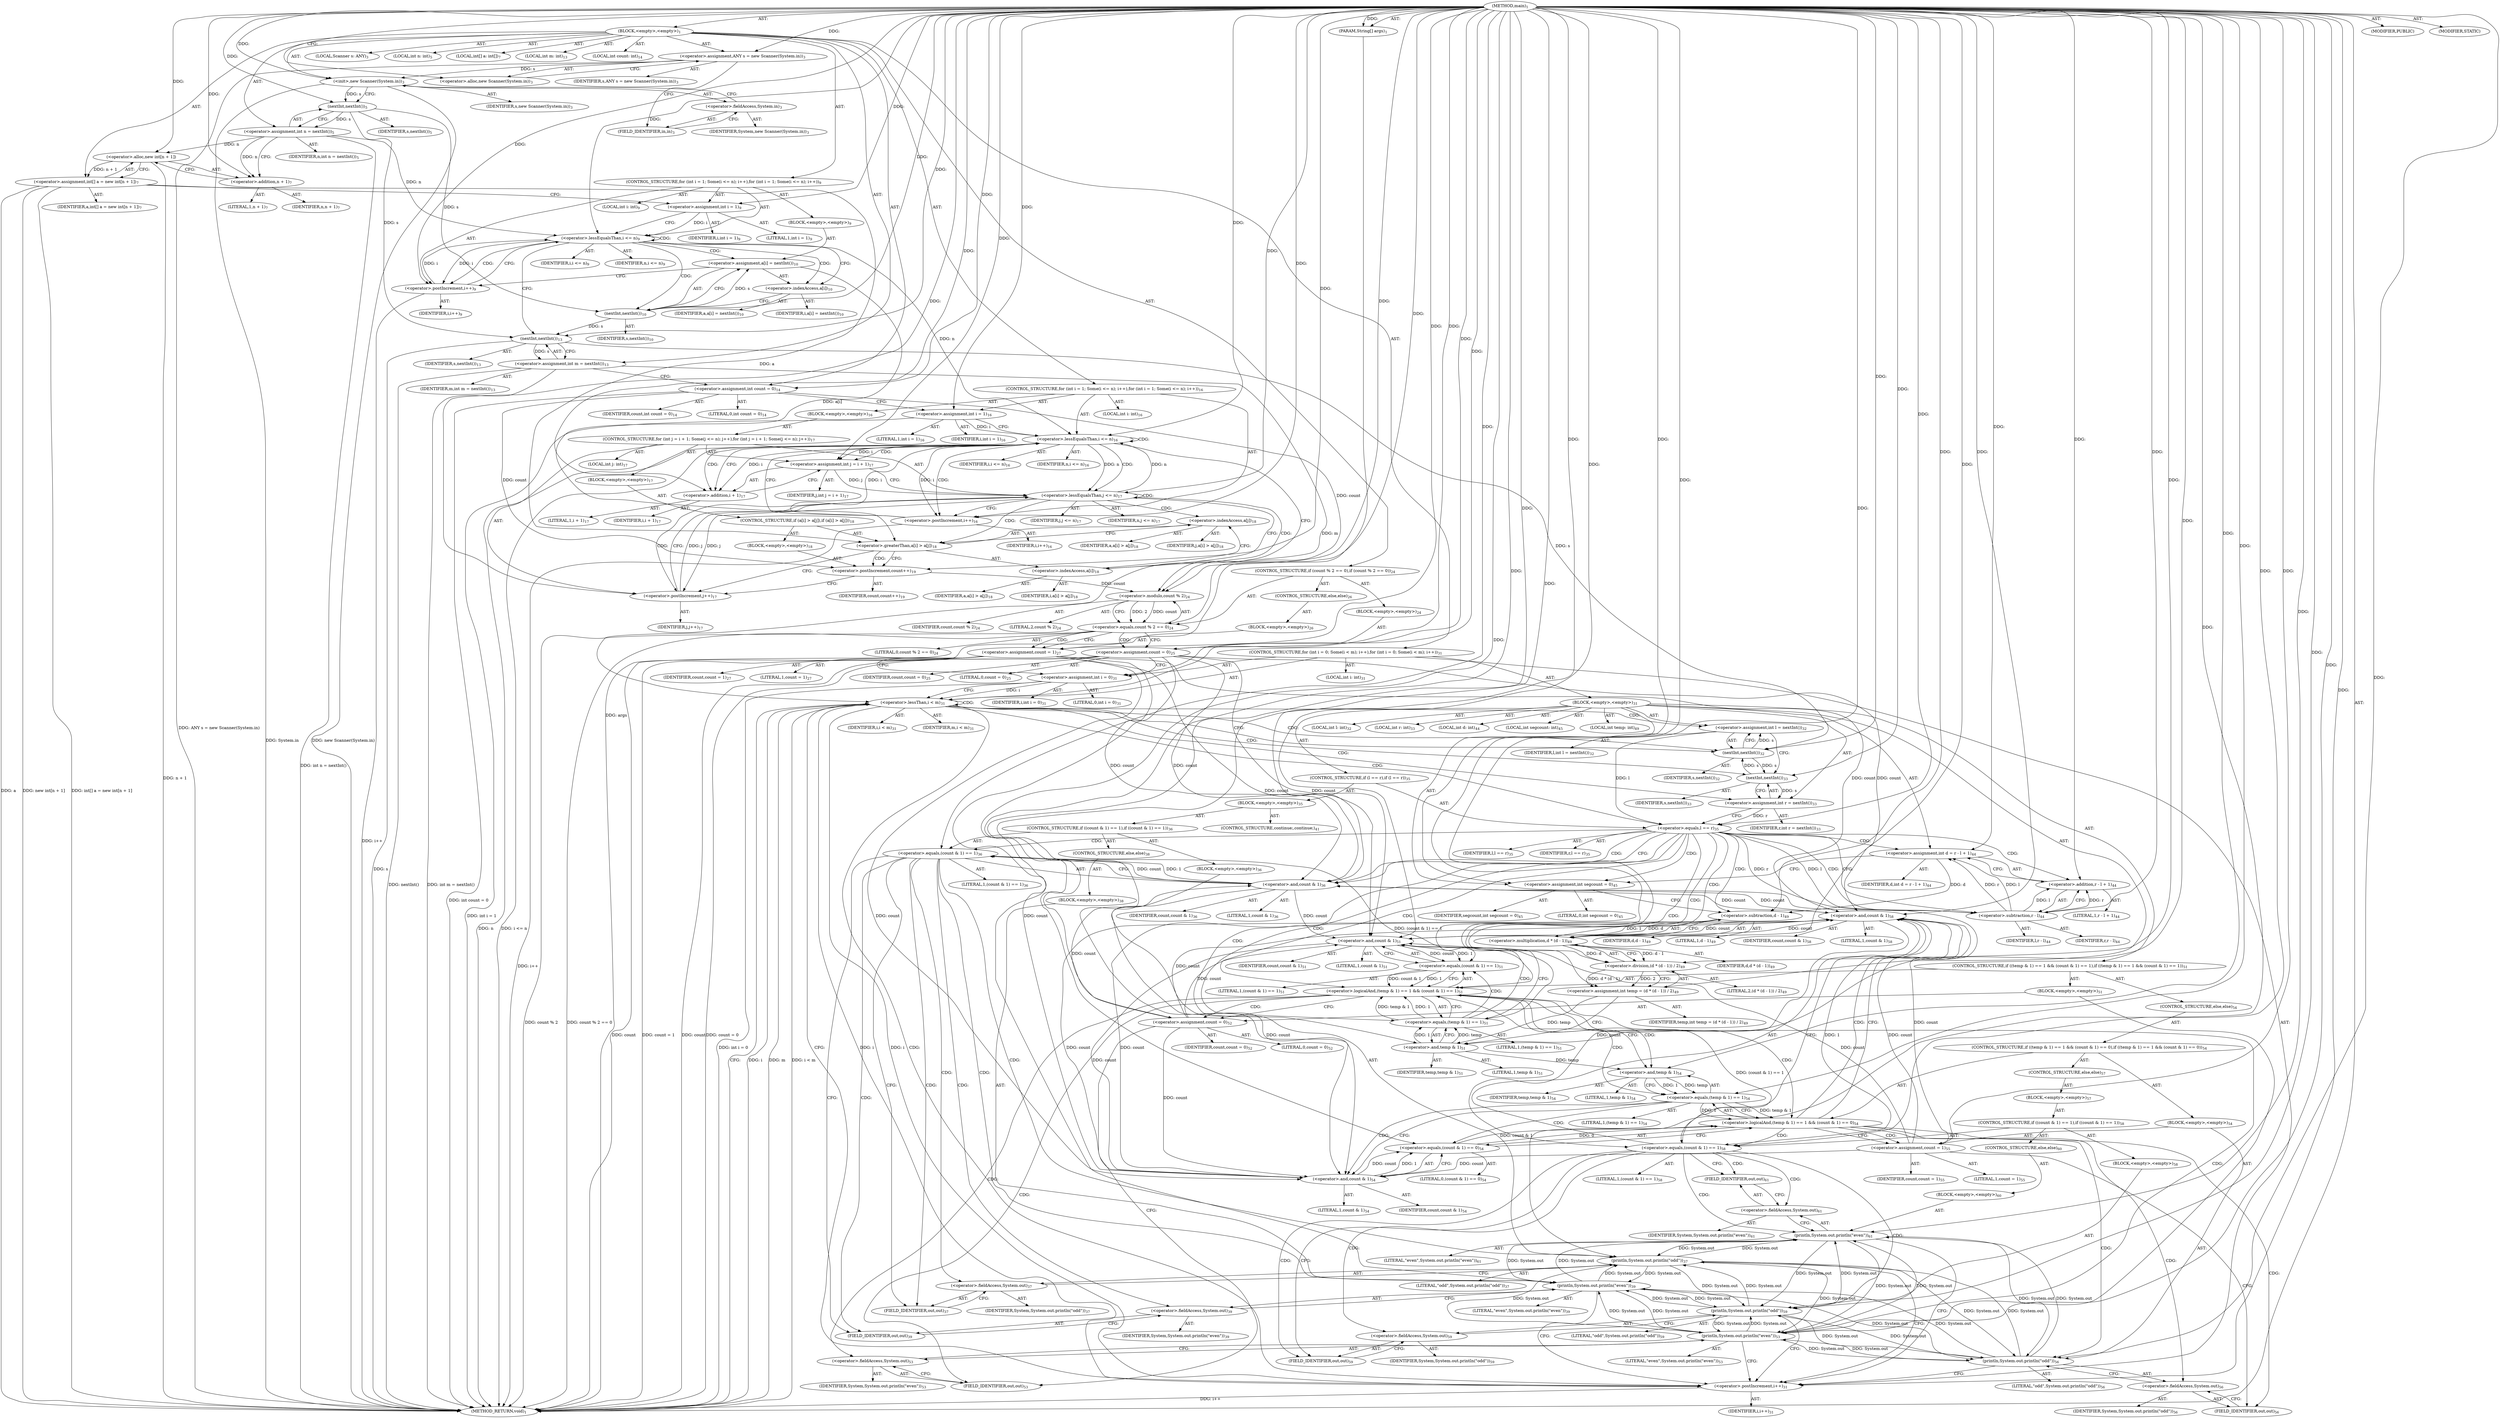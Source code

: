 digraph "main" {  
"19" [label = <(METHOD,main)<SUB>1</SUB>> ]
"20" [label = <(PARAM,String[] args)<SUB>1</SUB>> ]
"21" [label = <(BLOCK,&lt;empty&gt;,&lt;empty&gt;)<SUB>1</SUB>> ]
"4" [label = <(LOCAL,Scanner s: ANY)<SUB>3</SUB>> ]
"22" [label = <(&lt;operator&gt;.assignment,ANY s = new Scanner(System.in))<SUB>3</SUB>> ]
"23" [label = <(IDENTIFIER,s,ANY s = new Scanner(System.in))<SUB>3</SUB>> ]
"24" [label = <(&lt;operator&gt;.alloc,new Scanner(System.in))<SUB>3</SUB>> ]
"25" [label = <(&lt;init&gt;,new Scanner(System.in))<SUB>3</SUB>> ]
"3" [label = <(IDENTIFIER,s,new Scanner(System.in))<SUB>3</SUB>> ]
"26" [label = <(&lt;operator&gt;.fieldAccess,System.in)<SUB>3</SUB>> ]
"27" [label = <(IDENTIFIER,System,new Scanner(System.in))<SUB>3</SUB>> ]
"28" [label = <(FIELD_IDENTIFIER,in,in)<SUB>3</SUB>> ]
"29" [label = <(LOCAL,int n: int)<SUB>5</SUB>> ]
"30" [label = <(&lt;operator&gt;.assignment,int n = nextInt())<SUB>5</SUB>> ]
"31" [label = <(IDENTIFIER,n,int n = nextInt())<SUB>5</SUB>> ]
"32" [label = <(nextInt,nextInt())<SUB>5</SUB>> ]
"33" [label = <(IDENTIFIER,s,nextInt())<SUB>5</SUB>> ]
"34" [label = <(LOCAL,int[] a: int[])<SUB>7</SUB>> ]
"35" [label = <(&lt;operator&gt;.assignment,int[] a = new int[n + 1])<SUB>7</SUB>> ]
"36" [label = <(IDENTIFIER,a,int[] a = new int[n + 1])<SUB>7</SUB>> ]
"37" [label = <(&lt;operator&gt;.alloc,new int[n + 1])> ]
"38" [label = <(&lt;operator&gt;.addition,n + 1)<SUB>7</SUB>> ]
"39" [label = <(IDENTIFIER,n,n + 1)<SUB>7</SUB>> ]
"40" [label = <(LITERAL,1,n + 1)<SUB>7</SUB>> ]
"41" [label = <(CONTROL_STRUCTURE,for (int i = 1; Some(i &lt;= n); i++),for (int i = 1; Some(i &lt;= n); i++))<SUB>9</SUB>> ]
"42" [label = <(LOCAL,int i: int)<SUB>9</SUB>> ]
"43" [label = <(&lt;operator&gt;.assignment,int i = 1)<SUB>9</SUB>> ]
"44" [label = <(IDENTIFIER,i,int i = 1)<SUB>9</SUB>> ]
"45" [label = <(LITERAL,1,int i = 1)<SUB>9</SUB>> ]
"46" [label = <(&lt;operator&gt;.lessEqualsThan,i &lt;= n)<SUB>9</SUB>> ]
"47" [label = <(IDENTIFIER,i,i &lt;= n)<SUB>9</SUB>> ]
"48" [label = <(IDENTIFIER,n,i &lt;= n)<SUB>9</SUB>> ]
"49" [label = <(&lt;operator&gt;.postIncrement,i++)<SUB>9</SUB>> ]
"50" [label = <(IDENTIFIER,i,i++)<SUB>9</SUB>> ]
"51" [label = <(BLOCK,&lt;empty&gt;,&lt;empty&gt;)<SUB>9</SUB>> ]
"52" [label = <(&lt;operator&gt;.assignment,a[i] = nextInt())<SUB>10</SUB>> ]
"53" [label = <(&lt;operator&gt;.indexAccess,a[i])<SUB>10</SUB>> ]
"54" [label = <(IDENTIFIER,a,a[i] = nextInt())<SUB>10</SUB>> ]
"55" [label = <(IDENTIFIER,i,a[i] = nextInt())<SUB>10</SUB>> ]
"56" [label = <(nextInt,nextInt())<SUB>10</SUB>> ]
"57" [label = <(IDENTIFIER,s,nextInt())<SUB>10</SUB>> ]
"58" [label = <(LOCAL,int m: int)<SUB>13</SUB>> ]
"59" [label = <(&lt;operator&gt;.assignment,int m = nextInt())<SUB>13</SUB>> ]
"60" [label = <(IDENTIFIER,m,int m = nextInt())<SUB>13</SUB>> ]
"61" [label = <(nextInt,nextInt())<SUB>13</SUB>> ]
"62" [label = <(IDENTIFIER,s,nextInt())<SUB>13</SUB>> ]
"63" [label = <(LOCAL,int count: int)<SUB>14</SUB>> ]
"64" [label = <(&lt;operator&gt;.assignment,int count = 0)<SUB>14</SUB>> ]
"65" [label = <(IDENTIFIER,count,int count = 0)<SUB>14</SUB>> ]
"66" [label = <(LITERAL,0,int count = 0)<SUB>14</SUB>> ]
"67" [label = <(CONTROL_STRUCTURE,for (int i = 1; Some(i &lt;= n); i++),for (int i = 1; Some(i &lt;= n); i++))<SUB>16</SUB>> ]
"68" [label = <(LOCAL,int i: int)<SUB>16</SUB>> ]
"69" [label = <(&lt;operator&gt;.assignment,int i = 1)<SUB>16</SUB>> ]
"70" [label = <(IDENTIFIER,i,int i = 1)<SUB>16</SUB>> ]
"71" [label = <(LITERAL,1,int i = 1)<SUB>16</SUB>> ]
"72" [label = <(&lt;operator&gt;.lessEqualsThan,i &lt;= n)<SUB>16</SUB>> ]
"73" [label = <(IDENTIFIER,i,i &lt;= n)<SUB>16</SUB>> ]
"74" [label = <(IDENTIFIER,n,i &lt;= n)<SUB>16</SUB>> ]
"75" [label = <(&lt;operator&gt;.postIncrement,i++)<SUB>16</SUB>> ]
"76" [label = <(IDENTIFIER,i,i++)<SUB>16</SUB>> ]
"77" [label = <(BLOCK,&lt;empty&gt;,&lt;empty&gt;)<SUB>16</SUB>> ]
"78" [label = <(CONTROL_STRUCTURE,for (int j = i + 1; Some(j &lt;= n); j++),for (int j = i + 1; Some(j &lt;= n); j++))<SUB>17</SUB>> ]
"79" [label = <(LOCAL,int j: int)<SUB>17</SUB>> ]
"80" [label = <(&lt;operator&gt;.assignment,int j = i + 1)<SUB>17</SUB>> ]
"81" [label = <(IDENTIFIER,j,int j = i + 1)<SUB>17</SUB>> ]
"82" [label = <(&lt;operator&gt;.addition,i + 1)<SUB>17</SUB>> ]
"83" [label = <(IDENTIFIER,i,i + 1)<SUB>17</SUB>> ]
"84" [label = <(LITERAL,1,i + 1)<SUB>17</SUB>> ]
"85" [label = <(&lt;operator&gt;.lessEqualsThan,j &lt;= n)<SUB>17</SUB>> ]
"86" [label = <(IDENTIFIER,j,j &lt;= n)<SUB>17</SUB>> ]
"87" [label = <(IDENTIFIER,n,j &lt;= n)<SUB>17</SUB>> ]
"88" [label = <(&lt;operator&gt;.postIncrement,j++)<SUB>17</SUB>> ]
"89" [label = <(IDENTIFIER,j,j++)<SUB>17</SUB>> ]
"90" [label = <(BLOCK,&lt;empty&gt;,&lt;empty&gt;)<SUB>17</SUB>> ]
"91" [label = <(CONTROL_STRUCTURE,if (a[i] &gt; a[j]),if (a[i] &gt; a[j]))<SUB>18</SUB>> ]
"92" [label = <(&lt;operator&gt;.greaterThan,a[i] &gt; a[j])<SUB>18</SUB>> ]
"93" [label = <(&lt;operator&gt;.indexAccess,a[i])<SUB>18</SUB>> ]
"94" [label = <(IDENTIFIER,a,a[i] &gt; a[j])<SUB>18</SUB>> ]
"95" [label = <(IDENTIFIER,i,a[i] &gt; a[j])<SUB>18</SUB>> ]
"96" [label = <(&lt;operator&gt;.indexAccess,a[j])<SUB>18</SUB>> ]
"97" [label = <(IDENTIFIER,a,a[i] &gt; a[j])<SUB>18</SUB>> ]
"98" [label = <(IDENTIFIER,j,a[i] &gt; a[j])<SUB>18</SUB>> ]
"99" [label = <(BLOCK,&lt;empty&gt;,&lt;empty&gt;)<SUB>18</SUB>> ]
"100" [label = <(&lt;operator&gt;.postIncrement,count++)<SUB>19</SUB>> ]
"101" [label = <(IDENTIFIER,count,count++)<SUB>19</SUB>> ]
"102" [label = <(CONTROL_STRUCTURE,if (count % 2 == 0),if (count % 2 == 0))<SUB>24</SUB>> ]
"103" [label = <(&lt;operator&gt;.equals,count % 2 == 0)<SUB>24</SUB>> ]
"104" [label = <(&lt;operator&gt;.modulo,count % 2)<SUB>24</SUB>> ]
"105" [label = <(IDENTIFIER,count,count % 2)<SUB>24</SUB>> ]
"106" [label = <(LITERAL,2,count % 2)<SUB>24</SUB>> ]
"107" [label = <(LITERAL,0,count % 2 == 0)<SUB>24</SUB>> ]
"108" [label = <(BLOCK,&lt;empty&gt;,&lt;empty&gt;)<SUB>24</SUB>> ]
"109" [label = <(&lt;operator&gt;.assignment,count = 0)<SUB>25</SUB>> ]
"110" [label = <(IDENTIFIER,count,count = 0)<SUB>25</SUB>> ]
"111" [label = <(LITERAL,0,count = 0)<SUB>25</SUB>> ]
"112" [label = <(CONTROL_STRUCTURE,else,else)<SUB>26</SUB>> ]
"113" [label = <(BLOCK,&lt;empty&gt;,&lt;empty&gt;)<SUB>26</SUB>> ]
"114" [label = <(&lt;operator&gt;.assignment,count = 1)<SUB>27</SUB>> ]
"115" [label = <(IDENTIFIER,count,count = 1)<SUB>27</SUB>> ]
"116" [label = <(LITERAL,1,count = 1)<SUB>27</SUB>> ]
"117" [label = <(CONTROL_STRUCTURE,for (int i = 0; Some(i &lt; m); i++),for (int i = 0; Some(i &lt; m); i++))<SUB>31</SUB>> ]
"118" [label = <(LOCAL,int i: int)<SUB>31</SUB>> ]
"119" [label = <(&lt;operator&gt;.assignment,int i = 0)<SUB>31</SUB>> ]
"120" [label = <(IDENTIFIER,i,int i = 0)<SUB>31</SUB>> ]
"121" [label = <(LITERAL,0,int i = 0)<SUB>31</SUB>> ]
"122" [label = <(&lt;operator&gt;.lessThan,i &lt; m)<SUB>31</SUB>> ]
"123" [label = <(IDENTIFIER,i,i &lt; m)<SUB>31</SUB>> ]
"124" [label = <(IDENTIFIER,m,i &lt; m)<SUB>31</SUB>> ]
"125" [label = <(&lt;operator&gt;.postIncrement,i++)<SUB>31</SUB>> ]
"126" [label = <(IDENTIFIER,i,i++)<SUB>31</SUB>> ]
"127" [label = <(BLOCK,&lt;empty&gt;,&lt;empty&gt;)<SUB>31</SUB>> ]
"128" [label = <(LOCAL,int l: int)<SUB>32</SUB>> ]
"129" [label = <(&lt;operator&gt;.assignment,int l = nextInt())<SUB>32</SUB>> ]
"130" [label = <(IDENTIFIER,l,int l = nextInt())<SUB>32</SUB>> ]
"131" [label = <(nextInt,nextInt())<SUB>32</SUB>> ]
"132" [label = <(IDENTIFIER,s,nextInt())<SUB>32</SUB>> ]
"133" [label = <(LOCAL,int r: int)<SUB>33</SUB>> ]
"134" [label = <(&lt;operator&gt;.assignment,int r = nextInt())<SUB>33</SUB>> ]
"135" [label = <(IDENTIFIER,r,int r = nextInt())<SUB>33</SUB>> ]
"136" [label = <(nextInt,nextInt())<SUB>33</SUB>> ]
"137" [label = <(IDENTIFIER,s,nextInt())<SUB>33</SUB>> ]
"138" [label = <(CONTROL_STRUCTURE,if (l == r),if (l == r))<SUB>35</SUB>> ]
"139" [label = <(&lt;operator&gt;.equals,l == r)<SUB>35</SUB>> ]
"140" [label = <(IDENTIFIER,l,l == r)<SUB>35</SUB>> ]
"141" [label = <(IDENTIFIER,r,l == r)<SUB>35</SUB>> ]
"142" [label = <(BLOCK,&lt;empty&gt;,&lt;empty&gt;)<SUB>35</SUB>> ]
"143" [label = <(CONTROL_STRUCTURE,if ((count &amp; 1) == 1),if ((count &amp; 1) == 1))<SUB>36</SUB>> ]
"144" [label = <(&lt;operator&gt;.equals,(count &amp; 1) == 1)<SUB>36</SUB>> ]
"145" [label = <(&lt;operator&gt;.and,count &amp; 1)<SUB>36</SUB>> ]
"146" [label = <(IDENTIFIER,count,count &amp; 1)<SUB>36</SUB>> ]
"147" [label = <(LITERAL,1,count &amp; 1)<SUB>36</SUB>> ]
"148" [label = <(LITERAL,1,(count &amp; 1) == 1)<SUB>36</SUB>> ]
"149" [label = <(BLOCK,&lt;empty&gt;,&lt;empty&gt;)<SUB>36</SUB>> ]
"150" [label = <(println,System.out.println(&quot;odd&quot;))<SUB>37</SUB>> ]
"151" [label = <(&lt;operator&gt;.fieldAccess,System.out)<SUB>37</SUB>> ]
"152" [label = <(IDENTIFIER,System,System.out.println(&quot;odd&quot;))<SUB>37</SUB>> ]
"153" [label = <(FIELD_IDENTIFIER,out,out)<SUB>37</SUB>> ]
"154" [label = <(LITERAL,&quot;odd&quot;,System.out.println(&quot;odd&quot;))<SUB>37</SUB>> ]
"155" [label = <(CONTROL_STRUCTURE,else,else)<SUB>38</SUB>> ]
"156" [label = <(BLOCK,&lt;empty&gt;,&lt;empty&gt;)<SUB>38</SUB>> ]
"157" [label = <(println,System.out.println(&quot;even&quot;))<SUB>39</SUB>> ]
"158" [label = <(&lt;operator&gt;.fieldAccess,System.out)<SUB>39</SUB>> ]
"159" [label = <(IDENTIFIER,System,System.out.println(&quot;even&quot;))<SUB>39</SUB>> ]
"160" [label = <(FIELD_IDENTIFIER,out,out)<SUB>39</SUB>> ]
"161" [label = <(LITERAL,&quot;even&quot;,System.out.println(&quot;even&quot;))<SUB>39</SUB>> ]
"162" [label = <(CONTROL_STRUCTURE,continue;,continue;)<SUB>41</SUB>> ]
"163" [label = <(LOCAL,int d: int)<SUB>44</SUB>> ]
"164" [label = <(&lt;operator&gt;.assignment,int d = r - l + 1)<SUB>44</SUB>> ]
"165" [label = <(IDENTIFIER,d,int d = r - l + 1)<SUB>44</SUB>> ]
"166" [label = <(&lt;operator&gt;.addition,r - l + 1)<SUB>44</SUB>> ]
"167" [label = <(&lt;operator&gt;.subtraction,r - l)<SUB>44</SUB>> ]
"168" [label = <(IDENTIFIER,r,r - l)<SUB>44</SUB>> ]
"169" [label = <(IDENTIFIER,l,r - l)<SUB>44</SUB>> ]
"170" [label = <(LITERAL,1,r - l + 1)<SUB>44</SUB>> ]
"171" [label = <(LOCAL,int segcount: int)<SUB>45</SUB>> ]
"172" [label = <(&lt;operator&gt;.assignment,int segcount = 0)<SUB>45</SUB>> ]
"173" [label = <(IDENTIFIER,segcount,int segcount = 0)<SUB>45</SUB>> ]
"174" [label = <(LITERAL,0,int segcount = 0)<SUB>45</SUB>> ]
"175" [label = <(LOCAL,int temp: int)<SUB>49</SUB>> ]
"176" [label = <(&lt;operator&gt;.assignment,int temp = (d * (d - 1)) / 2)<SUB>49</SUB>> ]
"177" [label = <(IDENTIFIER,temp,int temp = (d * (d - 1)) / 2)<SUB>49</SUB>> ]
"178" [label = <(&lt;operator&gt;.division,(d * (d - 1)) / 2)<SUB>49</SUB>> ]
"179" [label = <(&lt;operator&gt;.multiplication,d * (d - 1))<SUB>49</SUB>> ]
"180" [label = <(IDENTIFIER,d,d * (d - 1))<SUB>49</SUB>> ]
"181" [label = <(&lt;operator&gt;.subtraction,d - 1)<SUB>49</SUB>> ]
"182" [label = <(IDENTIFIER,d,d - 1)<SUB>49</SUB>> ]
"183" [label = <(LITERAL,1,d - 1)<SUB>49</SUB>> ]
"184" [label = <(LITERAL,2,(d * (d - 1)) / 2)<SUB>49</SUB>> ]
"185" [label = <(CONTROL_STRUCTURE,if ((temp &amp; 1) == 1 &amp;&amp; (count &amp; 1) == 1),if ((temp &amp; 1) == 1 &amp;&amp; (count &amp; 1) == 1))<SUB>51</SUB>> ]
"186" [label = <(&lt;operator&gt;.logicalAnd,(temp &amp; 1) == 1 &amp;&amp; (count &amp; 1) == 1)<SUB>51</SUB>> ]
"187" [label = <(&lt;operator&gt;.equals,(temp &amp; 1) == 1)<SUB>51</SUB>> ]
"188" [label = <(&lt;operator&gt;.and,temp &amp; 1)<SUB>51</SUB>> ]
"189" [label = <(IDENTIFIER,temp,temp &amp; 1)<SUB>51</SUB>> ]
"190" [label = <(LITERAL,1,temp &amp; 1)<SUB>51</SUB>> ]
"191" [label = <(LITERAL,1,(temp &amp; 1) == 1)<SUB>51</SUB>> ]
"192" [label = <(&lt;operator&gt;.equals,(count &amp; 1) == 1)<SUB>51</SUB>> ]
"193" [label = <(&lt;operator&gt;.and,count &amp; 1)<SUB>51</SUB>> ]
"194" [label = <(IDENTIFIER,count,count &amp; 1)<SUB>51</SUB>> ]
"195" [label = <(LITERAL,1,count &amp; 1)<SUB>51</SUB>> ]
"196" [label = <(LITERAL,1,(count &amp; 1) == 1)<SUB>51</SUB>> ]
"197" [label = <(BLOCK,&lt;empty&gt;,&lt;empty&gt;)<SUB>51</SUB>> ]
"198" [label = <(&lt;operator&gt;.assignment,count = 0)<SUB>52</SUB>> ]
"199" [label = <(IDENTIFIER,count,count = 0)<SUB>52</SUB>> ]
"200" [label = <(LITERAL,0,count = 0)<SUB>52</SUB>> ]
"201" [label = <(println,System.out.println(&quot;even&quot;))<SUB>53</SUB>> ]
"202" [label = <(&lt;operator&gt;.fieldAccess,System.out)<SUB>53</SUB>> ]
"203" [label = <(IDENTIFIER,System,System.out.println(&quot;even&quot;))<SUB>53</SUB>> ]
"204" [label = <(FIELD_IDENTIFIER,out,out)<SUB>53</SUB>> ]
"205" [label = <(LITERAL,&quot;even&quot;,System.out.println(&quot;even&quot;))<SUB>53</SUB>> ]
"206" [label = <(CONTROL_STRUCTURE,else,else)<SUB>54</SUB>> ]
"207" [label = <(CONTROL_STRUCTURE,if ((temp &amp; 1) == 1 &amp;&amp; (count &amp; 1) == 0),if ((temp &amp; 1) == 1 &amp;&amp; (count &amp; 1) == 0))<SUB>54</SUB>> ]
"208" [label = <(&lt;operator&gt;.logicalAnd,(temp &amp; 1) == 1 &amp;&amp; (count &amp; 1) == 0)<SUB>54</SUB>> ]
"209" [label = <(&lt;operator&gt;.equals,(temp &amp; 1) == 1)<SUB>54</SUB>> ]
"210" [label = <(&lt;operator&gt;.and,temp &amp; 1)<SUB>54</SUB>> ]
"211" [label = <(IDENTIFIER,temp,temp &amp; 1)<SUB>54</SUB>> ]
"212" [label = <(LITERAL,1,temp &amp; 1)<SUB>54</SUB>> ]
"213" [label = <(LITERAL,1,(temp &amp; 1) == 1)<SUB>54</SUB>> ]
"214" [label = <(&lt;operator&gt;.equals,(count &amp; 1) == 0)<SUB>54</SUB>> ]
"215" [label = <(&lt;operator&gt;.and,count &amp; 1)<SUB>54</SUB>> ]
"216" [label = <(IDENTIFIER,count,count &amp; 1)<SUB>54</SUB>> ]
"217" [label = <(LITERAL,1,count &amp; 1)<SUB>54</SUB>> ]
"218" [label = <(LITERAL,0,(count &amp; 1) == 0)<SUB>54</SUB>> ]
"219" [label = <(BLOCK,&lt;empty&gt;,&lt;empty&gt;)<SUB>54</SUB>> ]
"220" [label = <(&lt;operator&gt;.assignment,count = 1)<SUB>55</SUB>> ]
"221" [label = <(IDENTIFIER,count,count = 1)<SUB>55</SUB>> ]
"222" [label = <(LITERAL,1,count = 1)<SUB>55</SUB>> ]
"223" [label = <(println,System.out.println(&quot;odd&quot;))<SUB>56</SUB>> ]
"224" [label = <(&lt;operator&gt;.fieldAccess,System.out)<SUB>56</SUB>> ]
"225" [label = <(IDENTIFIER,System,System.out.println(&quot;odd&quot;))<SUB>56</SUB>> ]
"226" [label = <(FIELD_IDENTIFIER,out,out)<SUB>56</SUB>> ]
"227" [label = <(LITERAL,&quot;odd&quot;,System.out.println(&quot;odd&quot;))<SUB>56</SUB>> ]
"228" [label = <(CONTROL_STRUCTURE,else,else)<SUB>57</SUB>> ]
"229" [label = <(BLOCK,&lt;empty&gt;,&lt;empty&gt;)<SUB>57</SUB>> ]
"230" [label = <(CONTROL_STRUCTURE,if ((count &amp; 1) == 1),if ((count &amp; 1) == 1))<SUB>58</SUB>> ]
"231" [label = <(&lt;operator&gt;.equals,(count &amp; 1) == 1)<SUB>58</SUB>> ]
"232" [label = <(&lt;operator&gt;.and,count &amp; 1)<SUB>58</SUB>> ]
"233" [label = <(IDENTIFIER,count,count &amp; 1)<SUB>58</SUB>> ]
"234" [label = <(LITERAL,1,count &amp; 1)<SUB>58</SUB>> ]
"235" [label = <(LITERAL,1,(count &amp; 1) == 1)<SUB>58</SUB>> ]
"236" [label = <(BLOCK,&lt;empty&gt;,&lt;empty&gt;)<SUB>58</SUB>> ]
"237" [label = <(println,System.out.println(&quot;odd&quot;))<SUB>59</SUB>> ]
"238" [label = <(&lt;operator&gt;.fieldAccess,System.out)<SUB>59</SUB>> ]
"239" [label = <(IDENTIFIER,System,System.out.println(&quot;odd&quot;))<SUB>59</SUB>> ]
"240" [label = <(FIELD_IDENTIFIER,out,out)<SUB>59</SUB>> ]
"241" [label = <(LITERAL,&quot;odd&quot;,System.out.println(&quot;odd&quot;))<SUB>59</SUB>> ]
"242" [label = <(CONTROL_STRUCTURE,else,else)<SUB>60</SUB>> ]
"243" [label = <(BLOCK,&lt;empty&gt;,&lt;empty&gt;)<SUB>60</SUB>> ]
"244" [label = <(println,System.out.println(&quot;even&quot;))<SUB>61</SUB>> ]
"245" [label = <(&lt;operator&gt;.fieldAccess,System.out)<SUB>61</SUB>> ]
"246" [label = <(IDENTIFIER,System,System.out.println(&quot;even&quot;))<SUB>61</SUB>> ]
"247" [label = <(FIELD_IDENTIFIER,out,out)<SUB>61</SUB>> ]
"248" [label = <(LITERAL,&quot;even&quot;,System.out.println(&quot;even&quot;))<SUB>61</SUB>> ]
"249" [label = <(MODIFIER,PUBLIC)> ]
"250" [label = <(MODIFIER,STATIC)> ]
"251" [label = <(METHOD_RETURN,void)<SUB>1</SUB>> ]
  "19" -> "20"  [ label = "AST: "] 
  "19" -> "21"  [ label = "AST: "] 
  "19" -> "249"  [ label = "AST: "] 
  "19" -> "250"  [ label = "AST: "] 
  "19" -> "251"  [ label = "AST: "] 
  "21" -> "4"  [ label = "AST: "] 
  "21" -> "22"  [ label = "AST: "] 
  "21" -> "25"  [ label = "AST: "] 
  "21" -> "29"  [ label = "AST: "] 
  "21" -> "30"  [ label = "AST: "] 
  "21" -> "34"  [ label = "AST: "] 
  "21" -> "35"  [ label = "AST: "] 
  "21" -> "41"  [ label = "AST: "] 
  "21" -> "58"  [ label = "AST: "] 
  "21" -> "59"  [ label = "AST: "] 
  "21" -> "63"  [ label = "AST: "] 
  "21" -> "64"  [ label = "AST: "] 
  "21" -> "67"  [ label = "AST: "] 
  "21" -> "102"  [ label = "AST: "] 
  "21" -> "117"  [ label = "AST: "] 
  "22" -> "23"  [ label = "AST: "] 
  "22" -> "24"  [ label = "AST: "] 
  "25" -> "3"  [ label = "AST: "] 
  "25" -> "26"  [ label = "AST: "] 
  "26" -> "27"  [ label = "AST: "] 
  "26" -> "28"  [ label = "AST: "] 
  "30" -> "31"  [ label = "AST: "] 
  "30" -> "32"  [ label = "AST: "] 
  "32" -> "33"  [ label = "AST: "] 
  "35" -> "36"  [ label = "AST: "] 
  "35" -> "37"  [ label = "AST: "] 
  "37" -> "38"  [ label = "AST: "] 
  "38" -> "39"  [ label = "AST: "] 
  "38" -> "40"  [ label = "AST: "] 
  "41" -> "42"  [ label = "AST: "] 
  "41" -> "43"  [ label = "AST: "] 
  "41" -> "46"  [ label = "AST: "] 
  "41" -> "49"  [ label = "AST: "] 
  "41" -> "51"  [ label = "AST: "] 
  "43" -> "44"  [ label = "AST: "] 
  "43" -> "45"  [ label = "AST: "] 
  "46" -> "47"  [ label = "AST: "] 
  "46" -> "48"  [ label = "AST: "] 
  "49" -> "50"  [ label = "AST: "] 
  "51" -> "52"  [ label = "AST: "] 
  "52" -> "53"  [ label = "AST: "] 
  "52" -> "56"  [ label = "AST: "] 
  "53" -> "54"  [ label = "AST: "] 
  "53" -> "55"  [ label = "AST: "] 
  "56" -> "57"  [ label = "AST: "] 
  "59" -> "60"  [ label = "AST: "] 
  "59" -> "61"  [ label = "AST: "] 
  "61" -> "62"  [ label = "AST: "] 
  "64" -> "65"  [ label = "AST: "] 
  "64" -> "66"  [ label = "AST: "] 
  "67" -> "68"  [ label = "AST: "] 
  "67" -> "69"  [ label = "AST: "] 
  "67" -> "72"  [ label = "AST: "] 
  "67" -> "75"  [ label = "AST: "] 
  "67" -> "77"  [ label = "AST: "] 
  "69" -> "70"  [ label = "AST: "] 
  "69" -> "71"  [ label = "AST: "] 
  "72" -> "73"  [ label = "AST: "] 
  "72" -> "74"  [ label = "AST: "] 
  "75" -> "76"  [ label = "AST: "] 
  "77" -> "78"  [ label = "AST: "] 
  "78" -> "79"  [ label = "AST: "] 
  "78" -> "80"  [ label = "AST: "] 
  "78" -> "85"  [ label = "AST: "] 
  "78" -> "88"  [ label = "AST: "] 
  "78" -> "90"  [ label = "AST: "] 
  "80" -> "81"  [ label = "AST: "] 
  "80" -> "82"  [ label = "AST: "] 
  "82" -> "83"  [ label = "AST: "] 
  "82" -> "84"  [ label = "AST: "] 
  "85" -> "86"  [ label = "AST: "] 
  "85" -> "87"  [ label = "AST: "] 
  "88" -> "89"  [ label = "AST: "] 
  "90" -> "91"  [ label = "AST: "] 
  "91" -> "92"  [ label = "AST: "] 
  "91" -> "99"  [ label = "AST: "] 
  "92" -> "93"  [ label = "AST: "] 
  "92" -> "96"  [ label = "AST: "] 
  "93" -> "94"  [ label = "AST: "] 
  "93" -> "95"  [ label = "AST: "] 
  "96" -> "97"  [ label = "AST: "] 
  "96" -> "98"  [ label = "AST: "] 
  "99" -> "100"  [ label = "AST: "] 
  "100" -> "101"  [ label = "AST: "] 
  "102" -> "103"  [ label = "AST: "] 
  "102" -> "108"  [ label = "AST: "] 
  "102" -> "112"  [ label = "AST: "] 
  "103" -> "104"  [ label = "AST: "] 
  "103" -> "107"  [ label = "AST: "] 
  "104" -> "105"  [ label = "AST: "] 
  "104" -> "106"  [ label = "AST: "] 
  "108" -> "109"  [ label = "AST: "] 
  "109" -> "110"  [ label = "AST: "] 
  "109" -> "111"  [ label = "AST: "] 
  "112" -> "113"  [ label = "AST: "] 
  "113" -> "114"  [ label = "AST: "] 
  "114" -> "115"  [ label = "AST: "] 
  "114" -> "116"  [ label = "AST: "] 
  "117" -> "118"  [ label = "AST: "] 
  "117" -> "119"  [ label = "AST: "] 
  "117" -> "122"  [ label = "AST: "] 
  "117" -> "125"  [ label = "AST: "] 
  "117" -> "127"  [ label = "AST: "] 
  "119" -> "120"  [ label = "AST: "] 
  "119" -> "121"  [ label = "AST: "] 
  "122" -> "123"  [ label = "AST: "] 
  "122" -> "124"  [ label = "AST: "] 
  "125" -> "126"  [ label = "AST: "] 
  "127" -> "128"  [ label = "AST: "] 
  "127" -> "129"  [ label = "AST: "] 
  "127" -> "133"  [ label = "AST: "] 
  "127" -> "134"  [ label = "AST: "] 
  "127" -> "138"  [ label = "AST: "] 
  "127" -> "163"  [ label = "AST: "] 
  "127" -> "164"  [ label = "AST: "] 
  "127" -> "171"  [ label = "AST: "] 
  "127" -> "172"  [ label = "AST: "] 
  "127" -> "175"  [ label = "AST: "] 
  "127" -> "176"  [ label = "AST: "] 
  "127" -> "185"  [ label = "AST: "] 
  "129" -> "130"  [ label = "AST: "] 
  "129" -> "131"  [ label = "AST: "] 
  "131" -> "132"  [ label = "AST: "] 
  "134" -> "135"  [ label = "AST: "] 
  "134" -> "136"  [ label = "AST: "] 
  "136" -> "137"  [ label = "AST: "] 
  "138" -> "139"  [ label = "AST: "] 
  "138" -> "142"  [ label = "AST: "] 
  "139" -> "140"  [ label = "AST: "] 
  "139" -> "141"  [ label = "AST: "] 
  "142" -> "143"  [ label = "AST: "] 
  "142" -> "162"  [ label = "AST: "] 
  "143" -> "144"  [ label = "AST: "] 
  "143" -> "149"  [ label = "AST: "] 
  "143" -> "155"  [ label = "AST: "] 
  "144" -> "145"  [ label = "AST: "] 
  "144" -> "148"  [ label = "AST: "] 
  "145" -> "146"  [ label = "AST: "] 
  "145" -> "147"  [ label = "AST: "] 
  "149" -> "150"  [ label = "AST: "] 
  "150" -> "151"  [ label = "AST: "] 
  "150" -> "154"  [ label = "AST: "] 
  "151" -> "152"  [ label = "AST: "] 
  "151" -> "153"  [ label = "AST: "] 
  "155" -> "156"  [ label = "AST: "] 
  "156" -> "157"  [ label = "AST: "] 
  "157" -> "158"  [ label = "AST: "] 
  "157" -> "161"  [ label = "AST: "] 
  "158" -> "159"  [ label = "AST: "] 
  "158" -> "160"  [ label = "AST: "] 
  "164" -> "165"  [ label = "AST: "] 
  "164" -> "166"  [ label = "AST: "] 
  "166" -> "167"  [ label = "AST: "] 
  "166" -> "170"  [ label = "AST: "] 
  "167" -> "168"  [ label = "AST: "] 
  "167" -> "169"  [ label = "AST: "] 
  "172" -> "173"  [ label = "AST: "] 
  "172" -> "174"  [ label = "AST: "] 
  "176" -> "177"  [ label = "AST: "] 
  "176" -> "178"  [ label = "AST: "] 
  "178" -> "179"  [ label = "AST: "] 
  "178" -> "184"  [ label = "AST: "] 
  "179" -> "180"  [ label = "AST: "] 
  "179" -> "181"  [ label = "AST: "] 
  "181" -> "182"  [ label = "AST: "] 
  "181" -> "183"  [ label = "AST: "] 
  "185" -> "186"  [ label = "AST: "] 
  "185" -> "197"  [ label = "AST: "] 
  "185" -> "206"  [ label = "AST: "] 
  "186" -> "187"  [ label = "AST: "] 
  "186" -> "192"  [ label = "AST: "] 
  "187" -> "188"  [ label = "AST: "] 
  "187" -> "191"  [ label = "AST: "] 
  "188" -> "189"  [ label = "AST: "] 
  "188" -> "190"  [ label = "AST: "] 
  "192" -> "193"  [ label = "AST: "] 
  "192" -> "196"  [ label = "AST: "] 
  "193" -> "194"  [ label = "AST: "] 
  "193" -> "195"  [ label = "AST: "] 
  "197" -> "198"  [ label = "AST: "] 
  "197" -> "201"  [ label = "AST: "] 
  "198" -> "199"  [ label = "AST: "] 
  "198" -> "200"  [ label = "AST: "] 
  "201" -> "202"  [ label = "AST: "] 
  "201" -> "205"  [ label = "AST: "] 
  "202" -> "203"  [ label = "AST: "] 
  "202" -> "204"  [ label = "AST: "] 
  "206" -> "207"  [ label = "AST: "] 
  "207" -> "208"  [ label = "AST: "] 
  "207" -> "219"  [ label = "AST: "] 
  "207" -> "228"  [ label = "AST: "] 
  "208" -> "209"  [ label = "AST: "] 
  "208" -> "214"  [ label = "AST: "] 
  "209" -> "210"  [ label = "AST: "] 
  "209" -> "213"  [ label = "AST: "] 
  "210" -> "211"  [ label = "AST: "] 
  "210" -> "212"  [ label = "AST: "] 
  "214" -> "215"  [ label = "AST: "] 
  "214" -> "218"  [ label = "AST: "] 
  "215" -> "216"  [ label = "AST: "] 
  "215" -> "217"  [ label = "AST: "] 
  "219" -> "220"  [ label = "AST: "] 
  "219" -> "223"  [ label = "AST: "] 
  "220" -> "221"  [ label = "AST: "] 
  "220" -> "222"  [ label = "AST: "] 
  "223" -> "224"  [ label = "AST: "] 
  "223" -> "227"  [ label = "AST: "] 
  "224" -> "225"  [ label = "AST: "] 
  "224" -> "226"  [ label = "AST: "] 
  "228" -> "229"  [ label = "AST: "] 
  "229" -> "230"  [ label = "AST: "] 
  "230" -> "231"  [ label = "AST: "] 
  "230" -> "236"  [ label = "AST: "] 
  "230" -> "242"  [ label = "AST: "] 
  "231" -> "232"  [ label = "AST: "] 
  "231" -> "235"  [ label = "AST: "] 
  "232" -> "233"  [ label = "AST: "] 
  "232" -> "234"  [ label = "AST: "] 
  "236" -> "237"  [ label = "AST: "] 
  "237" -> "238"  [ label = "AST: "] 
  "237" -> "241"  [ label = "AST: "] 
  "238" -> "239"  [ label = "AST: "] 
  "238" -> "240"  [ label = "AST: "] 
  "242" -> "243"  [ label = "AST: "] 
  "243" -> "244"  [ label = "AST: "] 
  "244" -> "245"  [ label = "AST: "] 
  "244" -> "248"  [ label = "AST: "] 
  "245" -> "246"  [ label = "AST: "] 
  "245" -> "247"  [ label = "AST: "] 
  "22" -> "28"  [ label = "CFG: "] 
  "25" -> "32"  [ label = "CFG: "] 
  "30" -> "38"  [ label = "CFG: "] 
  "35" -> "43"  [ label = "CFG: "] 
  "59" -> "64"  [ label = "CFG: "] 
  "64" -> "69"  [ label = "CFG: "] 
  "24" -> "22"  [ label = "CFG: "] 
  "26" -> "25"  [ label = "CFG: "] 
  "32" -> "30"  [ label = "CFG: "] 
  "37" -> "35"  [ label = "CFG: "] 
  "43" -> "46"  [ label = "CFG: "] 
  "46" -> "53"  [ label = "CFG: "] 
  "46" -> "61"  [ label = "CFG: "] 
  "49" -> "46"  [ label = "CFG: "] 
  "61" -> "59"  [ label = "CFG: "] 
  "69" -> "72"  [ label = "CFG: "] 
  "72" -> "82"  [ label = "CFG: "] 
  "72" -> "104"  [ label = "CFG: "] 
  "75" -> "72"  [ label = "CFG: "] 
  "103" -> "109"  [ label = "CFG: "] 
  "103" -> "114"  [ label = "CFG: "] 
  "119" -> "122"  [ label = "CFG: "] 
  "122" -> "251"  [ label = "CFG: "] 
  "122" -> "131"  [ label = "CFG: "] 
  "125" -> "122"  [ label = "CFG: "] 
  "28" -> "26"  [ label = "CFG: "] 
  "38" -> "37"  [ label = "CFG: "] 
  "52" -> "49"  [ label = "CFG: "] 
  "104" -> "103"  [ label = "CFG: "] 
  "109" -> "119"  [ label = "CFG: "] 
  "129" -> "136"  [ label = "CFG: "] 
  "134" -> "139"  [ label = "CFG: "] 
  "164" -> "172"  [ label = "CFG: "] 
  "172" -> "181"  [ label = "CFG: "] 
  "176" -> "188"  [ label = "CFG: "] 
  "53" -> "56"  [ label = "CFG: "] 
  "56" -> "52"  [ label = "CFG: "] 
  "80" -> "85"  [ label = "CFG: "] 
  "85" -> "93"  [ label = "CFG: "] 
  "85" -> "75"  [ label = "CFG: "] 
  "88" -> "85"  [ label = "CFG: "] 
  "114" -> "119"  [ label = "CFG: "] 
  "131" -> "129"  [ label = "CFG: "] 
  "136" -> "134"  [ label = "CFG: "] 
  "139" -> "145"  [ label = "CFG: "] 
  "139" -> "167"  [ label = "CFG: "] 
  "166" -> "164"  [ label = "CFG: "] 
  "178" -> "176"  [ label = "CFG: "] 
  "186" -> "198"  [ label = "CFG: "] 
  "186" -> "210"  [ label = "CFG: "] 
  "82" -> "80"  [ label = "CFG: "] 
  "167" -> "166"  [ label = "CFG: "] 
  "179" -> "178"  [ label = "CFG: "] 
  "187" -> "186"  [ label = "CFG: "] 
  "187" -> "193"  [ label = "CFG: "] 
  "192" -> "186"  [ label = "CFG: "] 
  "198" -> "204"  [ label = "CFG: "] 
  "201" -> "125"  [ label = "CFG: "] 
  "92" -> "100"  [ label = "CFG: "] 
  "92" -> "88"  [ label = "CFG: "] 
  "144" -> "153"  [ label = "CFG: "] 
  "144" -> "160"  [ label = "CFG: "] 
  "181" -> "179"  [ label = "CFG: "] 
  "188" -> "187"  [ label = "CFG: "] 
  "193" -> "192"  [ label = "CFG: "] 
  "202" -> "201"  [ label = "CFG: "] 
  "208" -> "220"  [ label = "CFG: "] 
  "208" -> "232"  [ label = "CFG: "] 
  "93" -> "96"  [ label = "CFG: "] 
  "96" -> "92"  [ label = "CFG: "] 
  "100" -> "88"  [ label = "CFG: "] 
  "145" -> "144"  [ label = "CFG: "] 
  "150" -> "125"  [ label = "CFG: "] 
  "204" -> "202"  [ label = "CFG: "] 
  "209" -> "208"  [ label = "CFG: "] 
  "209" -> "215"  [ label = "CFG: "] 
  "214" -> "208"  [ label = "CFG: "] 
  "220" -> "226"  [ label = "CFG: "] 
  "223" -> "125"  [ label = "CFG: "] 
  "151" -> "150"  [ label = "CFG: "] 
  "157" -> "125"  [ label = "CFG: "] 
  "210" -> "209"  [ label = "CFG: "] 
  "215" -> "214"  [ label = "CFG: "] 
  "224" -> "223"  [ label = "CFG: "] 
  "153" -> "151"  [ label = "CFG: "] 
  "158" -> "157"  [ label = "CFG: "] 
  "226" -> "224"  [ label = "CFG: "] 
  "231" -> "240"  [ label = "CFG: "] 
  "231" -> "247"  [ label = "CFG: "] 
  "160" -> "158"  [ label = "CFG: "] 
  "232" -> "231"  [ label = "CFG: "] 
  "237" -> "125"  [ label = "CFG: "] 
  "238" -> "237"  [ label = "CFG: "] 
  "244" -> "125"  [ label = "CFG: "] 
  "240" -> "238"  [ label = "CFG: "] 
  "245" -> "244"  [ label = "CFG: "] 
  "247" -> "245"  [ label = "CFG: "] 
  "19" -> "24"  [ label = "CFG: "] 
  "20" -> "251"  [ label = "DDG: args"] 
  "22" -> "251"  [ label = "DDG: ANY s = new Scanner(System.in)"] 
  "25" -> "251"  [ label = "DDG: System.in"] 
  "25" -> "251"  [ label = "DDG: new Scanner(System.in)"] 
  "30" -> "251"  [ label = "DDG: int n = nextInt()"] 
  "35" -> "251"  [ label = "DDG: a"] 
  "37" -> "251"  [ label = "DDG: n + 1"] 
  "35" -> "251"  [ label = "DDG: new int[n + 1]"] 
  "35" -> "251"  [ label = "DDG: int[] a = new int[n + 1]"] 
  "61" -> "251"  [ label = "DDG: s"] 
  "59" -> "251"  [ label = "DDG: nextInt()"] 
  "59" -> "251"  [ label = "DDG: int m = nextInt()"] 
  "64" -> "251"  [ label = "DDG: int count = 0"] 
  "69" -> "251"  [ label = "DDG: int i = 1"] 
  "72" -> "251"  [ label = "DDG: n"] 
  "72" -> "251"  [ label = "DDG: i &lt;= n"] 
  "103" -> "251"  [ label = "DDG: count % 2"] 
  "103" -> "251"  [ label = "DDG: count % 2 == 0"] 
  "114" -> "251"  [ label = "DDG: count"] 
  "114" -> "251"  [ label = "DDG: count = 1"] 
  "109" -> "251"  [ label = "DDG: count"] 
  "109" -> "251"  [ label = "DDG: count = 0"] 
  "119" -> "251"  [ label = "DDG: int i = 0"] 
  "122" -> "251"  [ label = "DDG: i"] 
  "122" -> "251"  [ label = "DDG: m"] 
  "122" -> "251"  [ label = "DDG: i &lt; m"] 
  "125" -> "251"  [ label = "DDG: i++"] 
  "75" -> "251"  [ label = "DDG: i++"] 
  "49" -> "251"  [ label = "DDG: i++"] 
  "19" -> "20"  [ label = "DDG: "] 
  "19" -> "22"  [ label = "DDG: "] 
  "32" -> "30"  [ label = "DDG: s"] 
  "37" -> "35"  [ label = "DDG: n + 1"] 
  "61" -> "59"  [ label = "DDG: s"] 
  "19" -> "64"  [ label = "DDG: "] 
  "22" -> "25"  [ label = "DDG: s"] 
  "19" -> "25"  [ label = "DDG: "] 
  "19" -> "43"  [ label = "DDG: "] 
  "19" -> "69"  [ label = "DDG: "] 
  "19" -> "119"  [ label = "DDG: "] 
  "25" -> "32"  [ label = "DDG: s"] 
  "19" -> "32"  [ label = "DDG: "] 
  "30" -> "37"  [ label = "DDG: n"] 
  "19" -> "37"  [ label = "DDG: "] 
  "43" -> "46"  [ label = "DDG: i"] 
  "49" -> "46"  [ label = "DDG: i"] 
  "19" -> "46"  [ label = "DDG: "] 
  "30" -> "46"  [ label = "DDG: n"] 
  "46" -> "49"  [ label = "DDG: i"] 
  "19" -> "49"  [ label = "DDG: "] 
  "56" -> "52"  [ label = "DDG: s"] 
  "32" -> "61"  [ label = "DDG: s"] 
  "56" -> "61"  [ label = "DDG: s"] 
  "19" -> "61"  [ label = "DDG: "] 
  "69" -> "72"  [ label = "DDG: i"] 
  "75" -> "72"  [ label = "DDG: i"] 
  "19" -> "72"  [ label = "DDG: "] 
  "46" -> "72"  [ label = "DDG: n"] 
  "85" -> "72"  [ label = "DDG: n"] 
  "19" -> "75"  [ label = "DDG: "] 
  "72" -> "75"  [ label = "DDG: i"] 
  "104" -> "103"  [ label = "DDG: count"] 
  "104" -> "103"  [ label = "DDG: 2"] 
  "19" -> "103"  [ label = "DDG: "] 
  "19" -> "109"  [ label = "DDG: "] 
  "119" -> "122"  [ label = "DDG: i"] 
  "125" -> "122"  [ label = "DDG: i"] 
  "19" -> "122"  [ label = "DDG: "] 
  "59" -> "122"  [ label = "DDG: m"] 
  "122" -> "125"  [ label = "DDG: i"] 
  "19" -> "125"  [ label = "DDG: "] 
  "131" -> "129"  [ label = "DDG: s"] 
  "136" -> "134"  [ label = "DDG: s"] 
  "167" -> "164"  [ label = "DDG: r"] 
  "167" -> "164"  [ label = "DDG: l"] 
  "19" -> "164"  [ label = "DDG: "] 
  "19" -> "172"  [ label = "DDG: "] 
  "178" -> "176"  [ label = "DDG: d * (d - 1)"] 
  "178" -> "176"  [ label = "DDG: 2"] 
  "30" -> "38"  [ label = "DDG: n"] 
  "19" -> "38"  [ label = "DDG: "] 
  "72" -> "80"  [ label = "DDG: i"] 
  "19" -> "80"  [ label = "DDG: "] 
  "64" -> "104"  [ label = "DDG: count"] 
  "100" -> "104"  [ label = "DDG: count"] 
  "19" -> "104"  [ label = "DDG: "] 
  "19" -> "114"  [ label = "DDG: "] 
  "32" -> "56"  [ label = "DDG: s"] 
  "19" -> "56"  [ label = "DDG: "] 
  "80" -> "85"  [ label = "DDG: j"] 
  "88" -> "85"  [ label = "DDG: j"] 
  "19" -> "85"  [ label = "DDG: "] 
  "72" -> "85"  [ label = "DDG: n"] 
  "85" -> "88"  [ label = "DDG: j"] 
  "19" -> "88"  [ label = "DDG: "] 
  "61" -> "131"  [ label = "DDG: s"] 
  "136" -> "131"  [ label = "DDG: s"] 
  "19" -> "131"  [ label = "DDG: "] 
  "131" -> "136"  [ label = "DDG: s"] 
  "19" -> "136"  [ label = "DDG: "] 
  "129" -> "139"  [ label = "DDG: l"] 
  "19" -> "139"  [ label = "DDG: "] 
  "134" -> "139"  [ label = "DDG: r"] 
  "167" -> "166"  [ label = "DDG: r"] 
  "167" -> "166"  [ label = "DDG: l"] 
  "19" -> "166"  [ label = "DDG: "] 
  "179" -> "178"  [ label = "DDG: d"] 
  "179" -> "178"  [ label = "DDG: d - 1"] 
  "19" -> "178"  [ label = "DDG: "] 
  "187" -> "186"  [ label = "DDG: temp &amp; 1"] 
  "187" -> "186"  [ label = "DDG: 1"] 
  "192" -> "186"  [ label = "DDG: count &amp; 1"] 
  "192" -> "186"  [ label = "DDG: 1"] 
  "231" -> "186"  [ label = "DDG: (count &amp; 1) == 1"] 
  "144" -> "186"  [ label = "DDG: (count &amp; 1) == 1"] 
  "19" -> "198"  [ label = "DDG: "] 
  "72" -> "82"  [ label = "DDG: i"] 
  "19" -> "82"  [ label = "DDG: "] 
  "139" -> "167"  [ label = "DDG: r"] 
  "19" -> "167"  [ label = "DDG: "] 
  "139" -> "167"  [ label = "DDG: l"] 
  "181" -> "179"  [ label = "DDG: d"] 
  "19" -> "179"  [ label = "DDG: "] 
  "181" -> "179"  [ label = "DDG: 1"] 
  "188" -> "187"  [ label = "DDG: temp"] 
  "188" -> "187"  [ label = "DDG: 1"] 
  "19" -> "187"  [ label = "DDG: "] 
  "193" -> "192"  [ label = "DDG: count"] 
  "193" -> "192"  [ label = "DDG: 1"] 
  "19" -> "192"  [ label = "DDG: "] 
  "244" -> "201"  [ label = "DDG: System.out"] 
  "237" -> "201"  [ label = "DDG: System.out"] 
  "223" -> "201"  [ label = "DDG: System.out"] 
  "157" -> "201"  [ label = "DDG: System.out"] 
  "150" -> "201"  [ label = "DDG: System.out"] 
  "19" -> "201"  [ label = "DDG: "] 
  "35" -> "92"  [ label = "DDG: a"] 
  "52" -> "92"  [ label = "DDG: a[i]"] 
  "145" -> "144"  [ label = "DDG: count"] 
  "145" -> "144"  [ label = "DDG: 1"] 
  "19" -> "144"  [ label = "DDG: "] 
  "164" -> "181"  [ label = "DDG: d"] 
  "19" -> "181"  [ label = "DDG: "] 
  "176" -> "188"  [ label = "DDG: temp"] 
  "19" -> "188"  [ label = "DDG: "] 
  "114" -> "193"  [ label = "DDG: count"] 
  "109" -> "193"  [ label = "DDG: count"] 
  "232" -> "193"  [ label = "DDG: count"] 
  "220" -> "193"  [ label = "DDG: count"] 
  "198" -> "193"  [ label = "DDG: count"] 
  "145" -> "193"  [ label = "DDG: count"] 
  "19" -> "193"  [ label = "DDG: "] 
  "209" -> "208"  [ label = "DDG: temp &amp; 1"] 
  "209" -> "208"  [ label = "DDG: 1"] 
  "214" -> "208"  [ label = "DDG: count &amp; 1"] 
  "214" -> "208"  [ label = "DDG: 0"] 
  "19" -> "220"  [ label = "DDG: "] 
  "64" -> "100"  [ label = "DDG: count"] 
  "19" -> "100"  [ label = "DDG: "] 
  "114" -> "145"  [ label = "DDG: count"] 
  "109" -> "145"  [ label = "DDG: count"] 
  "232" -> "145"  [ label = "DDG: count"] 
  "220" -> "145"  [ label = "DDG: count"] 
  "198" -> "145"  [ label = "DDG: count"] 
  "19" -> "145"  [ label = "DDG: "] 
  "244" -> "150"  [ label = "DDG: System.out"] 
  "237" -> "150"  [ label = "DDG: System.out"] 
  "223" -> "150"  [ label = "DDG: System.out"] 
  "201" -> "150"  [ label = "DDG: System.out"] 
  "157" -> "150"  [ label = "DDG: System.out"] 
  "19" -> "150"  [ label = "DDG: "] 
  "210" -> "209"  [ label = "DDG: temp"] 
  "210" -> "209"  [ label = "DDG: 1"] 
  "19" -> "209"  [ label = "DDG: "] 
  "215" -> "214"  [ label = "DDG: count"] 
  "215" -> "214"  [ label = "DDG: 1"] 
  "19" -> "214"  [ label = "DDG: "] 
  "244" -> "223"  [ label = "DDG: System.out"] 
  "237" -> "223"  [ label = "DDG: System.out"] 
  "201" -> "223"  [ label = "DDG: System.out"] 
  "157" -> "223"  [ label = "DDG: System.out"] 
  "150" -> "223"  [ label = "DDG: System.out"] 
  "19" -> "223"  [ label = "DDG: "] 
  "244" -> "157"  [ label = "DDG: System.out"] 
  "237" -> "157"  [ label = "DDG: System.out"] 
  "223" -> "157"  [ label = "DDG: System.out"] 
  "201" -> "157"  [ label = "DDG: System.out"] 
  "150" -> "157"  [ label = "DDG: System.out"] 
  "19" -> "157"  [ label = "DDG: "] 
  "188" -> "210"  [ label = "DDG: temp"] 
  "19" -> "210"  [ label = "DDG: "] 
  "114" -> "215"  [ label = "DDG: count"] 
  "109" -> "215"  [ label = "DDG: count"] 
  "193" -> "215"  [ label = "DDG: count"] 
  "232" -> "215"  [ label = "DDG: count"] 
  "220" -> "215"  [ label = "DDG: count"] 
  "198" -> "215"  [ label = "DDG: count"] 
  "145" -> "215"  [ label = "DDG: count"] 
  "19" -> "215"  [ label = "DDG: "] 
  "232" -> "231"  [ label = "DDG: count"] 
  "232" -> "231"  [ label = "DDG: 1"] 
  "19" -> "231"  [ label = "DDG: "] 
  "114" -> "232"  [ label = "DDG: count"] 
  "109" -> "232"  [ label = "DDG: count"] 
  "193" -> "232"  [ label = "DDG: count"] 
  "215" -> "232"  [ label = "DDG: count"] 
  "220" -> "232"  [ label = "DDG: count"] 
  "198" -> "232"  [ label = "DDG: count"] 
  "145" -> "232"  [ label = "DDG: count"] 
  "19" -> "232"  [ label = "DDG: "] 
  "244" -> "237"  [ label = "DDG: System.out"] 
  "223" -> "237"  [ label = "DDG: System.out"] 
  "201" -> "237"  [ label = "DDG: System.out"] 
  "157" -> "237"  [ label = "DDG: System.out"] 
  "150" -> "237"  [ label = "DDG: System.out"] 
  "19" -> "237"  [ label = "DDG: "] 
  "237" -> "244"  [ label = "DDG: System.out"] 
  "223" -> "244"  [ label = "DDG: System.out"] 
  "201" -> "244"  [ label = "DDG: System.out"] 
  "157" -> "244"  [ label = "DDG: System.out"] 
  "150" -> "244"  [ label = "DDG: System.out"] 
  "19" -> "244"  [ label = "DDG: "] 
  "46" -> "52"  [ label = "CDG: "] 
  "46" -> "56"  [ label = "CDG: "] 
  "46" -> "49"  [ label = "CDG: "] 
  "46" -> "46"  [ label = "CDG: "] 
  "46" -> "53"  [ label = "CDG: "] 
  "72" -> "75"  [ label = "CDG: "] 
  "72" -> "85"  [ label = "CDG: "] 
  "72" -> "80"  [ label = "CDG: "] 
  "72" -> "72"  [ label = "CDG: "] 
  "72" -> "82"  [ label = "CDG: "] 
  "103" -> "114"  [ label = "CDG: "] 
  "103" -> "109"  [ label = "CDG: "] 
  "122" -> "136"  [ label = "CDG: "] 
  "122" -> "131"  [ label = "CDG: "] 
  "122" -> "129"  [ label = "CDG: "] 
  "122" -> "134"  [ label = "CDG: "] 
  "122" -> "139"  [ label = "CDG: "] 
  "122" -> "122"  [ label = "CDG: "] 
  "122" -> "125"  [ label = "CDG: "] 
  "85" -> "96"  [ label = "CDG: "] 
  "85" -> "85"  [ label = "CDG: "] 
  "85" -> "92"  [ label = "CDG: "] 
  "85" -> "93"  [ label = "CDG: "] 
  "85" -> "88"  [ label = "CDG: "] 
  "139" -> "167"  [ label = "CDG: "] 
  "139" -> "188"  [ label = "CDG: "] 
  "139" -> "145"  [ label = "CDG: "] 
  "139" -> "179"  [ label = "CDG: "] 
  "139" -> "178"  [ label = "CDG: "] 
  "139" -> "144"  [ label = "CDG: "] 
  "139" -> "181"  [ label = "CDG: "] 
  "139" -> "187"  [ label = "CDG: "] 
  "139" -> "164"  [ label = "CDG: "] 
  "139" -> "186"  [ label = "CDG: "] 
  "139" -> "166"  [ label = "CDG: "] 
  "139" -> "176"  [ label = "CDG: "] 
  "139" -> "172"  [ label = "CDG: "] 
  "186" -> "209"  [ label = "CDG: "] 
  "186" -> "198"  [ label = "CDG: "] 
  "186" -> "204"  [ label = "CDG: "] 
  "186" -> "208"  [ label = "CDG: "] 
  "186" -> "202"  [ label = "CDG: "] 
  "186" -> "201"  [ label = "CDG: "] 
  "186" -> "210"  [ label = "CDG: "] 
  "187" -> "192"  [ label = "CDG: "] 
  "187" -> "193"  [ label = "CDG: "] 
  "92" -> "100"  [ label = "CDG: "] 
  "144" -> "150"  [ label = "CDG: "] 
  "144" -> "151"  [ label = "CDG: "] 
  "144" -> "153"  [ label = "CDG: "] 
  "144" -> "158"  [ label = "CDG: "] 
  "144" -> "160"  [ label = "CDG: "] 
  "144" -> "157"  [ label = "CDG: "] 
  "208" -> "232"  [ label = "CDG: "] 
  "208" -> "226"  [ label = "CDG: "] 
  "208" -> "223"  [ label = "CDG: "] 
  "208" -> "231"  [ label = "CDG: "] 
  "208" -> "224"  [ label = "CDG: "] 
  "208" -> "220"  [ label = "CDG: "] 
  "209" -> "214"  [ label = "CDG: "] 
  "209" -> "215"  [ label = "CDG: "] 
  "231" -> "240"  [ label = "CDG: "] 
  "231" -> "244"  [ label = "CDG: "] 
  "231" -> "245"  [ label = "CDG: "] 
  "231" -> "247"  [ label = "CDG: "] 
  "231" -> "238"  [ label = "CDG: "] 
  "231" -> "237"  [ label = "CDG: "] 
}

